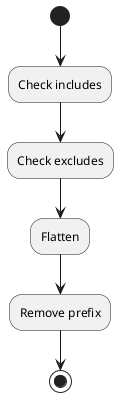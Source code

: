 @startuml

(*) --> "Check includes"
--> "Check excludes"
--> "Flatten"
--> "Remove prefix"
--> (*)
@enduml